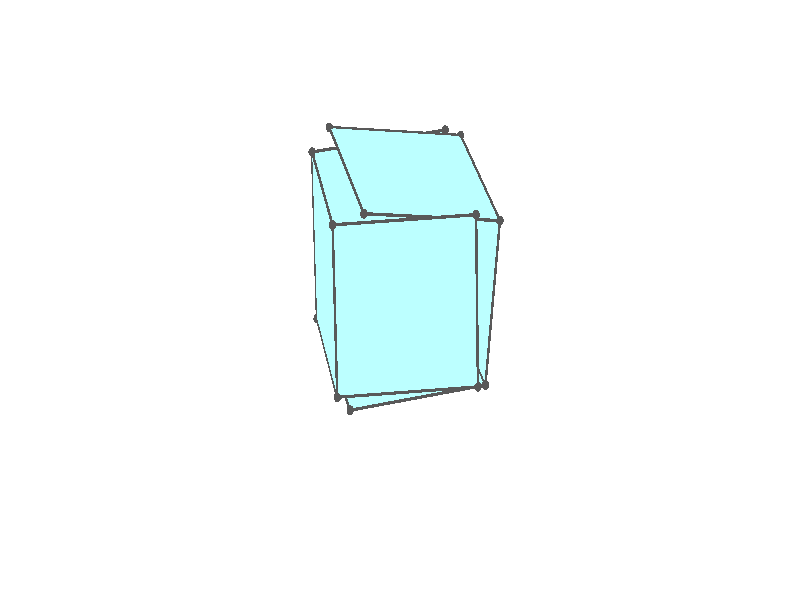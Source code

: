 #version 3.7;
global_settings{assumed_gamma 1.0}
camera{perspective location <18.750000000000000000000000, 10.825317547305481014063844, 12.499999999999996447286321> right <0.133333333333333331482962, -0.230940107675850353485814, -0.000000000000000000000000> up <-0.064951905283832905846353, -0.037499999999999998612221, 0.129903810567665811692706> direction <0.750000000000000111022302, 0.433012701892219298294151, 0.499999999999999944488849> sky <-0.433012701892219298294151, -0.249999999999999944488849, 0.866025403784438707610605> look_at <18.000000000000000000000000, 10.392304845413262270881205, 11.999999999999996447286321>}
light_source{<18.750000000000000000000000, 10.825317547305481014063844, 12.499999999999996447286321> rgb<1.0,1.0,1.0>}
background{rgb<1,1,1>}
union{union{object{union{sphere{<0.000000000000000049995996, 0.816496580927725923437777, -0.373953847414263851334226>,0.029999999999999998889777}sphere{<-0.816496580927725923437777, 0.000000000000000099991992, -0.373953847414263851334226>,0.029999999999999998889777}sphere{<-0.000000000000000149987989, -0.816496580927725923437777, -0.373953847414263851334226>,0.029999999999999998889777}sphere{<0.816496580927725923437777, -0.000000000000000199983985, -0.373953847414263851334226>,0.029999999999999998889777}} pigment{rgb<0.1,0.1,0.1>}}object{union{cylinder{<0.000000000000000049995996, 0.816496580927725923437777, -0.373953847414263851334226>,<-0.816496580927725923437777, 0.000000000000000099991992, -0.373953847414263851334226>,0.010000000000000000208167}cylinder{<-0.816496580927725923437777, 0.000000000000000099991992, -0.373953847414263851334226>,<-0.000000000000000149987989, -0.816496580927725923437777, -0.373953847414263851334226>,0.010000000000000000208167}cylinder{<-0.000000000000000149987989, -0.816496580927725923437777, -0.373953847414263851334226>,<0.816496580927725923437777, -0.000000000000000199983985, -0.373953847414263851334226>,0.010000000000000000208167}cylinder{<0.816496580927725923437777, -0.000000000000000199983985, -0.373953847414263851334226>,<0.000000000000000049995996, 0.816496580927725923437777, -0.373953847414263851334226>,0.010000000000000000208167}} pigment{rgb<0.1,0.1,0.1>}}object{polygon{4.000000000000000000000000,<0.000000000000000049995996, 0.816496580927725923437777, -0.373953847414263851334226>,<-0.816496580927725923437777, 0.000000000000000099991992, -0.373953847414263851334226>,<-0.000000000000000149987989, -0.816496580927725923437777, -0.373953847414263851334226>,<0.816496580927725923437777, -0.000000000000000199983985, -0.373953847414263851334226>} pigment{rgbft<0.5,1.0,1.0,0.1,0.1>}}}union{object{union{sphere{<0.000000000000000055511151, 0.816496580927725923437777, -0.373953847414263851334226>,0.029999999999999998889777}sphere{<-0.816496580927726034460079, 0.000000000000000055511151, -0.373953847414263962356529>,0.029999999999999998889777}sphere{<-0.890991320787521079438420, 0.074494739859795267022946, 0.775930668874122209111022>,0.029999999999999998889777}sphere{<-0.074494739859795156000644, 0.890991320787521079438420, 0.775930668874122431155627>,0.029999999999999998889777}} pigment{rgb<0.1,0.1,0.1>}}object{union{cylinder{<0.000000000000000055511151, 0.816496580927725923437777, -0.373953847414263851334226>,<-0.816496580927726034460079, 0.000000000000000055511151, -0.373953847414263962356529>,0.010000000000000000208167}cylinder{<-0.816496580927726034460079, 0.000000000000000055511151, -0.373953847414263962356529>,<-0.890991320787521079438420, 0.074494739859795267022946, 0.775930668874122209111022>,0.010000000000000000208167}cylinder{<-0.890991320787521079438420, 0.074494739859795267022946, 0.775930668874122209111022>,<-0.074494739859795156000644, 0.890991320787521079438420, 0.775930668874122431155627>,0.010000000000000000208167}cylinder{<-0.074494739859795156000644, 0.890991320787521079438420, 0.775930668874122431155627>,<0.000000000000000055511151, 0.816496580927725923437777, -0.373953847414263851334226>,0.010000000000000000208167}} pigment{rgb<0.1,0.1,0.1>}}object{polygon{4.000000000000000000000000,<0.000000000000000055511151, 0.816496580927725923437777, -0.373953847414263851334226>,<-0.816496580927726034460079, 0.000000000000000055511151, -0.373953847414263962356529>,<-0.890991320787521079438420, 0.074494739859795267022946, 0.775930668874122209111022>,<-0.074494739859795156000644, 0.890991320787521079438420, 0.775930668874122431155627>} pigment{rgbft<0.5,1.0,1.0,0.1,0.1>}}}union{object{union{sphere{<0.728408480369535427101368, 0.088088100558190274291803, 0.985754812442195205157702>,0.029999999999999998889777}sphere{<-0.088088100558190662869862, -0.728408480369535538123671, 0.985754812442195094135400>,0.029999999999999998889777}sphere{<-0.890991320787521079438420, 0.074494739859795211511795, 0.775930668874122320133324>,0.029999999999999998889777}sphere{<-0.074494739859795156000644, 0.890991320787521079438420, 0.775930668874122431155627>,0.029999999999999998889777}} pigment{rgb<0.1,0.1,0.1>}}object{union{cylinder{<0.728408480369535427101368, 0.088088100558190274291803, 0.985754812442195205157702>,<-0.088088100558190662869862, -0.728408480369535538123671, 0.985754812442195094135400>,0.010000000000000000208167}cylinder{<-0.088088100558190662869862, -0.728408480369535538123671, 0.985754812442195094135400>,<-0.890991320787521079438420, 0.074494739859795211511795, 0.775930668874122320133324>,0.010000000000000000208167}cylinder{<-0.890991320787521079438420, 0.074494739859795211511795, 0.775930668874122320133324>,<-0.074494739859795156000644, 0.890991320787521079438420, 0.775930668874122431155627>,0.010000000000000000208167}cylinder{<-0.074494739859795156000644, 0.890991320787521079438420, 0.775930668874122431155627>,<0.728408480369535427101368, 0.088088100558190274291803, 0.985754812442195205157702>,0.010000000000000000208167}} pigment{rgb<0.1,0.1,0.1>}}object{polygon{4.000000000000000000000000,<0.728408480369535427101368, 0.088088100558190274291803, 0.985754812442195205157702>,<-0.088088100558190662869862, -0.728408480369535538123671, 0.985754812442195094135400>,<-0.890991320787521079438420, 0.074494739859795211511795, 0.775930668874122320133324>,<-0.074494739859795156000644, 0.890991320787521079438420, 0.775930668874122431155627>} pigment{rgbft<0.5,1.0,1.0,0.1,0.1>}}}union{object{union{sphere{<-0.890991320787521412505328, -0.074494739859795072733917, 0.775930668874122320133324>,0.029999999999999998889777}sphere{<-0.816496580927726034460079, 0.000000000000000194289029, -0.373953847414263962356529>,0.029999999999999998889777}sphere{<-0.000000000000000111022302, -0.816496580927726034460079, -0.373953847414263962356529>,0.029999999999999998889777}sphere{<-0.074494739859795433556400, -0.890991320787521412505328, 0.775930668874122431155627>,0.029999999999999998889777}} pigment{rgb<0.1,0.1,0.1>}}object{union{cylinder{<-0.890991320787521412505328, -0.074494739859795072733917, 0.775930668874122320133324>,<-0.816496580927726034460079, 0.000000000000000194289029, -0.373953847414263962356529>,0.010000000000000000208167}cylinder{<-0.816496580927726034460079, 0.000000000000000194289029, -0.373953847414263962356529>,<-0.000000000000000111022302, -0.816496580927726034460079, -0.373953847414263962356529>,0.010000000000000000208167}cylinder{<-0.000000000000000111022302, -0.816496580927726034460079, -0.373953847414263962356529>,<-0.074494739859795433556400, -0.890991320787521412505328, 0.775930668874122431155627>,0.010000000000000000208167}cylinder{<-0.074494739859795433556400, -0.890991320787521412505328, 0.775930668874122431155627>,<-0.890991320787521412505328, -0.074494739859795072733917, 0.775930668874122320133324>,0.010000000000000000208167}} pigment{rgb<0.1,0.1,0.1>}}object{polygon{4.000000000000000000000000,<-0.890991320787521412505328, -0.074494739859795072733917, 0.775930668874122320133324>,<-0.816496580927726034460079, 0.000000000000000194289029, -0.373953847414263962356529>,<-0.000000000000000111022302, -0.816496580927726034460079, -0.373953847414263962356529>,<-0.074494739859795433556400, -0.890991320787521412505328, 0.775930668874122431155627>} pigment{rgbft<0.5,1.0,1.0,0.1,0.1>}}}union{object{union{sphere{<0.809699900578528364292197, -0.155786160068788315236077, 0.880842740658158818156664>,0.029999999999999998889777}sphere{<0.884194640438323520292840, -0.081291420208993020457555, -0.269041775630227575355491>,0.029999999999999998889777}sphere{<-0.000000000000000124900090, -0.816496580927726034460079, -0.373953847414263962356529>,0.029999999999999998889777}sphere{<-0.074494739859795447434188, -0.890991320787521523527630, 0.775930668874122542177929>,0.029999999999999998889777}} pigment{rgb<0.1,0.1,0.1>}}object{union{cylinder{<0.809699900578528364292197, -0.155786160068788315236077, 0.880842740658158818156664>,<0.884194640438323520292840, -0.081291420208993020457555, -0.269041775630227575355491>,0.010000000000000000208167}cylinder{<0.884194640438323520292840, -0.081291420208993020457555, -0.269041775630227575355491>,<-0.000000000000000124900090, -0.816496580927726034460079, -0.373953847414263962356529>,0.010000000000000000208167}cylinder{<-0.000000000000000124900090, -0.816496580927726034460079, -0.373953847414263962356529>,<-0.074494739859795447434188, -0.890991320787521523527630, 0.775930668874122542177929>,0.010000000000000000208167}cylinder{<-0.074494739859795447434188, -0.890991320787521523527630, 0.775930668874122542177929>,<0.809699900578528364292197, -0.155786160068788315236077, 0.880842740658158818156664>,0.010000000000000000208167}} pigment{rgb<0.1,0.1,0.1>}}object{polygon{4.000000000000000000000000,<0.809699900578528364292197, -0.155786160068788315236077, 0.880842740658158818156664>,<0.884194640438323520292840, -0.081291420208993020457555, -0.269041775630227575355491>,<-0.000000000000000124900090, -0.816496580927726034460079, -0.373953847414263962356529>,<-0.074494739859795447434188, -0.890991320787521523527630, 0.775930668874122542177929>} pigment{rgbft<0.5,1.0,1.0,0.1,0.1>}}}union{object{union{sphere{<0.809699900578528364292197, -0.155786160068788342991652, 0.880842740658158929178967>,0.029999999999999998889777}sphere{<0.884194640438323409270538, -0.081291420208993048213131, -0.269041775630227686377793>,0.029999999999999998889777}sphere{<0.229040681790870337408705, 0.869361061602215157151363, -0.249898039628727475225389>,0.029999999999999998889777}sphere{<0.154545941931075042630184, 0.794866321742420112173022, 0.899986476659659251353673>,0.029999999999999998889777}} pigment{rgb<0.1,0.1,0.1>}}object{union{cylinder{<0.809699900578528364292197, -0.155786160068788342991652, 0.880842740658158929178967>,<0.884194640438323409270538, -0.081291420208993048213131, -0.269041775630227686377793>,0.010000000000000000208167}cylinder{<0.884194640438323409270538, -0.081291420208993048213131, -0.269041775630227686377793>,<0.229040681790870337408705, 0.869361061602215157151363, -0.249898039628727475225389>,0.010000000000000000208167}cylinder{<0.229040681790870337408705, 0.869361061602215157151363, -0.249898039628727475225389>,<0.154545941931075042630184, 0.794866321742420112173022, 0.899986476659659251353673>,0.010000000000000000208167}cylinder{<0.154545941931075042630184, 0.794866321742420112173022, 0.899986476659659251353673>,<0.809699900578528364292197, -0.155786160068788342991652, 0.880842740658158929178967>,0.010000000000000000208167}} pigment{rgb<0.1,0.1,0.1>}}object{polygon{4.000000000000000000000000,<0.809699900578528364292197, -0.155786160068788342991652, 0.880842740658158929178967>,<0.884194640438323409270538, -0.081291420208993048213131, -0.269041775630227686377793>,<0.229040681790870337408705, 0.869361061602215157151363, -0.249898039628727475225389>,<0.154545941931075042630184, 0.794866321742420112173022, 0.899986476659659251353673>} pigment{rgbft<0.5,1.0,1.0,0.1,0.1>}}}}
